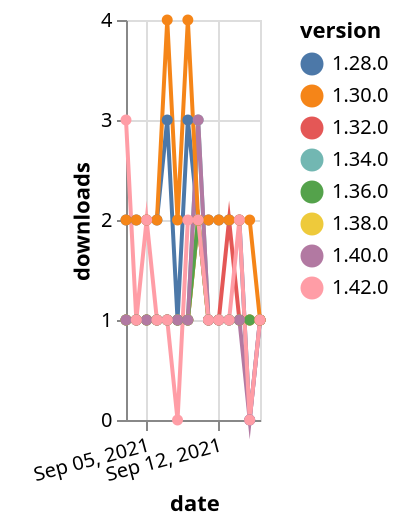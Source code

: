 {"$schema": "https://vega.github.io/schema/vega-lite/v5.json", "description": "A simple bar chart with embedded data.", "data": {"values": [{"date": "2021-09-03", "total": 346, "delta": 1, "version": "1.34.0"}, {"date": "2021-09-04", "total": 347, "delta": 1, "version": "1.34.0"}, {"date": "2021-09-05", "total": 348, "delta": 1, "version": "1.34.0"}, {"date": "2021-09-06", "total": 349, "delta": 1, "version": "1.34.0"}, {"date": "2021-09-07", "total": 350, "delta": 1, "version": "1.34.0"}, {"date": "2021-09-08", "total": 351, "delta": 1, "version": "1.34.0"}, {"date": "2021-09-09", "total": 352, "delta": 1, "version": "1.34.0"}, {"date": "2021-09-10", "total": 355, "delta": 3, "version": "1.34.0"}, {"date": "2021-09-11", "total": 356, "delta": 1, "version": "1.34.0"}, {"date": "2021-09-12", "total": 357, "delta": 1, "version": "1.34.0"}, {"date": "2021-09-13", "total": 358, "delta": 1, "version": "1.34.0"}, {"date": "2021-09-14", "total": 359, "delta": 1, "version": "1.34.0"}, {"date": "2021-09-15", "total": 360, "delta": 1, "version": "1.34.0"}, {"date": "2021-09-16", "total": 361, "delta": 1, "version": "1.34.0"}, {"date": "2021-09-03", "total": 245, "delta": 1, "version": "1.32.0"}, {"date": "2021-09-04", "total": 246, "delta": 1, "version": "1.32.0"}, {"date": "2021-09-05", "total": 247, "delta": 1, "version": "1.32.0"}, {"date": "2021-09-06", "total": 248, "delta": 1, "version": "1.32.0"}, {"date": "2021-09-07", "total": 249, "delta": 1, "version": "1.32.0"}, {"date": "2021-09-08", "total": 250, "delta": 1, "version": "1.32.0"}, {"date": "2021-09-09", "total": 251, "delta": 1, "version": "1.32.0"}, {"date": "2021-09-10", "total": 253, "delta": 2, "version": "1.32.0"}, {"date": "2021-09-11", "total": 254, "delta": 1, "version": "1.32.0"}, {"date": "2021-09-12", "total": 255, "delta": 1, "version": "1.32.0"}, {"date": "2021-09-13", "total": 257, "delta": 2, "version": "1.32.0"}, {"date": "2021-09-14", "total": 258, "delta": 1, "version": "1.32.0"}, {"date": "2021-09-15", "total": 259, "delta": 1, "version": "1.32.0"}, {"date": "2021-09-16", "total": 260, "delta": 1, "version": "1.32.0"}, {"date": "2021-09-03", "total": 2338, "delta": 2, "version": "1.28.0"}, {"date": "2021-09-04", "total": 2340, "delta": 2, "version": "1.28.0"}, {"date": "2021-09-05", "total": 2342, "delta": 2, "version": "1.28.0"}, {"date": "2021-09-06", "total": 2344, "delta": 2, "version": "1.28.0"}, {"date": "2021-09-07", "total": 2347, "delta": 3, "version": "1.28.0"}, {"date": "2021-09-08", "total": 2348, "delta": 1, "version": "1.28.0"}, {"date": "2021-09-09", "total": 2351, "delta": 3, "version": "1.28.0"}, {"date": "2021-09-10", "total": 2353, "delta": 2, "version": "1.28.0"}, {"date": "2021-09-11", "total": 2355, "delta": 2, "version": "1.28.0"}, {"date": "2021-09-12", "total": 2357, "delta": 2, "version": "1.28.0"}, {"date": "2021-09-13", "total": 2359, "delta": 2, "version": "1.28.0"}, {"date": "2021-09-14", "total": 2361, "delta": 2, "version": "1.28.0"}, {"date": "2021-09-15", "total": 2361, "delta": 0, "version": "1.28.0"}, {"date": "2021-09-16", "total": 2362, "delta": 1, "version": "1.28.0"}, {"date": "2021-09-03", "total": 157, "delta": 1, "version": "1.38.0"}, {"date": "2021-09-04", "total": 158, "delta": 1, "version": "1.38.0"}, {"date": "2021-09-05", "total": 159, "delta": 1, "version": "1.38.0"}, {"date": "2021-09-06", "total": 160, "delta": 1, "version": "1.38.0"}, {"date": "2021-09-07", "total": 161, "delta": 1, "version": "1.38.0"}, {"date": "2021-09-08", "total": 162, "delta": 1, "version": "1.38.0"}, {"date": "2021-09-09", "total": 163, "delta": 1, "version": "1.38.0"}, {"date": "2021-09-10", "total": 165, "delta": 2, "version": "1.38.0"}, {"date": "2021-09-11", "total": 166, "delta": 1, "version": "1.38.0"}, {"date": "2021-09-12", "total": 167, "delta": 1, "version": "1.38.0"}, {"date": "2021-09-13", "total": 168, "delta": 1, "version": "1.38.0"}, {"date": "2021-09-14", "total": 169, "delta": 1, "version": "1.38.0"}, {"date": "2021-09-15", "total": 170, "delta": 1, "version": "1.38.0"}, {"date": "2021-09-16", "total": 171, "delta": 1, "version": "1.38.0"}, {"date": "2021-09-03", "total": 189, "delta": 1, "version": "1.36.0"}, {"date": "2021-09-04", "total": 190, "delta": 1, "version": "1.36.0"}, {"date": "2021-09-05", "total": 191, "delta": 1, "version": "1.36.0"}, {"date": "2021-09-06", "total": 192, "delta": 1, "version": "1.36.0"}, {"date": "2021-09-07", "total": 193, "delta": 1, "version": "1.36.0"}, {"date": "2021-09-08", "total": 194, "delta": 1, "version": "1.36.0"}, {"date": "2021-09-09", "total": 195, "delta": 1, "version": "1.36.0"}, {"date": "2021-09-10", "total": 197, "delta": 2, "version": "1.36.0"}, {"date": "2021-09-11", "total": 198, "delta": 1, "version": "1.36.0"}, {"date": "2021-09-12", "total": 199, "delta": 1, "version": "1.36.0"}, {"date": "2021-09-13", "total": 200, "delta": 1, "version": "1.36.0"}, {"date": "2021-09-14", "total": 201, "delta": 1, "version": "1.36.0"}, {"date": "2021-09-15", "total": 202, "delta": 1, "version": "1.36.0"}, {"date": "2021-09-16", "total": 203, "delta": 1, "version": "1.36.0"}, {"date": "2021-09-03", "total": 181, "delta": 1, "version": "1.40.0"}, {"date": "2021-09-04", "total": 182, "delta": 1, "version": "1.40.0"}, {"date": "2021-09-05", "total": 183, "delta": 1, "version": "1.40.0"}, {"date": "2021-09-06", "total": 184, "delta": 1, "version": "1.40.0"}, {"date": "2021-09-07", "total": 185, "delta": 1, "version": "1.40.0"}, {"date": "2021-09-08", "total": 186, "delta": 1, "version": "1.40.0"}, {"date": "2021-09-09", "total": 187, "delta": 1, "version": "1.40.0"}, {"date": "2021-09-10", "total": 190, "delta": 3, "version": "1.40.0"}, {"date": "2021-09-11", "total": 191, "delta": 1, "version": "1.40.0"}, {"date": "2021-09-12", "total": 192, "delta": 1, "version": "1.40.0"}, {"date": "2021-09-13", "total": 193, "delta": 1, "version": "1.40.0"}, {"date": "2021-09-14", "total": 194, "delta": 1, "version": "1.40.0"}, {"date": "2021-09-15", "total": 194, "delta": 0, "version": "1.40.0"}, {"date": "2021-09-16", "total": 195, "delta": 1, "version": "1.40.0"}, {"date": "2021-09-03", "total": 2488, "delta": 2, "version": "1.30.0"}, {"date": "2021-09-04", "total": 2490, "delta": 2, "version": "1.30.0"}, {"date": "2021-09-05", "total": 2492, "delta": 2, "version": "1.30.0"}, {"date": "2021-09-06", "total": 2494, "delta": 2, "version": "1.30.0"}, {"date": "2021-09-07", "total": 2498, "delta": 4, "version": "1.30.0"}, {"date": "2021-09-08", "total": 2500, "delta": 2, "version": "1.30.0"}, {"date": "2021-09-09", "total": 2504, "delta": 4, "version": "1.30.0"}, {"date": "2021-09-10", "total": 2506, "delta": 2, "version": "1.30.0"}, {"date": "2021-09-11", "total": 2508, "delta": 2, "version": "1.30.0"}, {"date": "2021-09-12", "total": 2510, "delta": 2, "version": "1.30.0"}, {"date": "2021-09-13", "total": 2512, "delta": 2, "version": "1.30.0"}, {"date": "2021-09-14", "total": 2514, "delta": 2, "version": "1.30.0"}, {"date": "2021-09-15", "total": 2516, "delta": 2, "version": "1.30.0"}, {"date": "2021-09-16", "total": 2517, "delta": 1, "version": "1.30.0"}, {"date": "2021-09-03", "total": 121, "delta": 3, "version": "1.42.0"}, {"date": "2021-09-04", "total": 122, "delta": 1, "version": "1.42.0"}, {"date": "2021-09-05", "total": 124, "delta": 2, "version": "1.42.0"}, {"date": "2021-09-06", "total": 125, "delta": 1, "version": "1.42.0"}, {"date": "2021-09-07", "total": 126, "delta": 1, "version": "1.42.0"}, {"date": "2021-09-08", "total": 126, "delta": 0, "version": "1.42.0"}, {"date": "2021-09-09", "total": 128, "delta": 2, "version": "1.42.0"}, {"date": "2021-09-10", "total": 130, "delta": 2, "version": "1.42.0"}, {"date": "2021-09-11", "total": 131, "delta": 1, "version": "1.42.0"}, {"date": "2021-09-12", "total": 132, "delta": 1, "version": "1.42.0"}, {"date": "2021-09-13", "total": 133, "delta": 1, "version": "1.42.0"}, {"date": "2021-09-14", "total": 135, "delta": 2, "version": "1.42.0"}, {"date": "2021-09-15", "total": 135, "delta": 0, "version": "1.42.0"}, {"date": "2021-09-16", "total": 136, "delta": 1, "version": "1.42.0"}]}, "width": "container", "mark": {"type": "line", "point": {"filled": true}}, "encoding": {"x": {"field": "date", "type": "temporal", "timeUnit": "yearmonthdate", "title": "date", "axis": {"labelAngle": -15}}, "y": {"field": "delta", "type": "quantitative", "title": "downloads"}, "color": {"field": "version", "type": "nominal"}, "tooltip": {"field": "delta"}}}